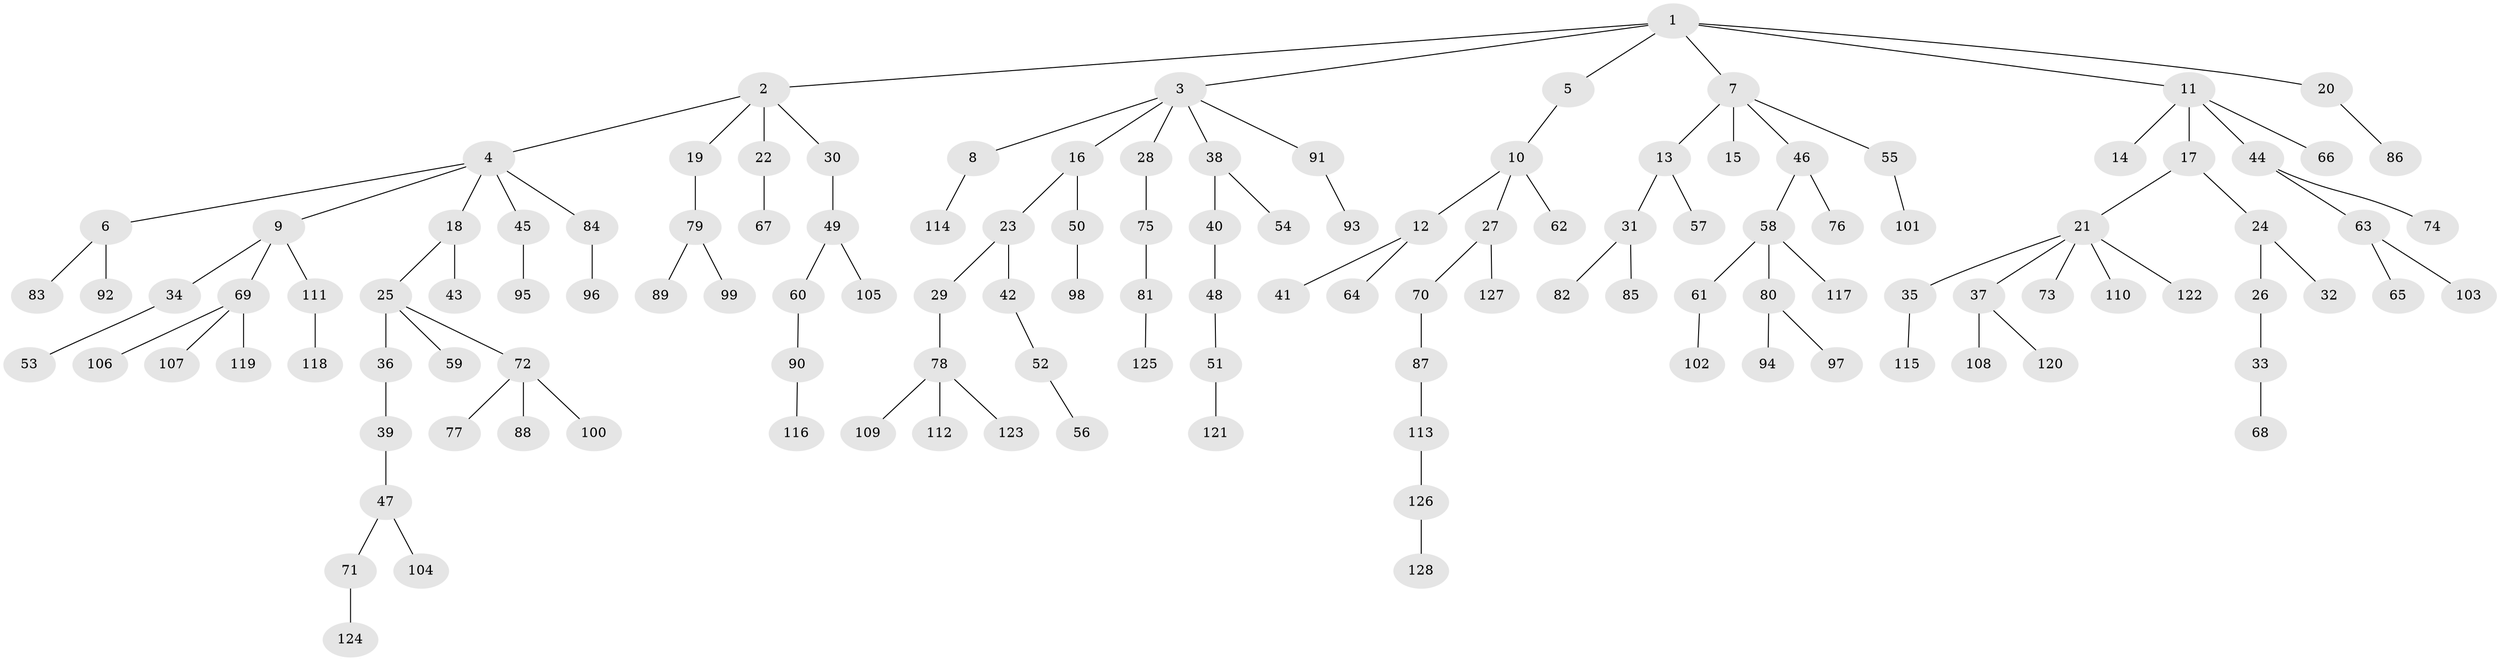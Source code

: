 // coarse degree distribution, {9: 0.011627906976744186, 7: 0.03488372093023256, 2: 0.29069767441860467, 4: 0.05813953488372093, 5: 0.023255813953488372, 1: 0.5232558139534884, 3: 0.05813953488372093}
// Generated by graph-tools (version 1.1) at 2025/42/03/06/25 10:42:03]
// undirected, 128 vertices, 127 edges
graph export_dot {
graph [start="1"]
  node [color=gray90,style=filled];
  1;
  2;
  3;
  4;
  5;
  6;
  7;
  8;
  9;
  10;
  11;
  12;
  13;
  14;
  15;
  16;
  17;
  18;
  19;
  20;
  21;
  22;
  23;
  24;
  25;
  26;
  27;
  28;
  29;
  30;
  31;
  32;
  33;
  34;
  35;
  36;
  37;
  38;
  39;
  40;
  41;
  42;
  43;
  44;
  45;
  46;
  47;
  48;
  49;
  50;
  51;
  52;
  53;
  54;
  55;
  56;
  57;
  58;
  59;
  60;
  61;
  62;
  63;
  64;
  65;
  66;
  67;
  68;
  69;
  70;
  71;
  72;
  73;
  74;
  75;
  76;
  77;
  78;
  79;
  80;
  81;
  82;
  83;
  84;
  85;
  86;
  87;
  88;
  89;
  90;
  91;
  92;
  93;
  94;
  95;
  96;
  97;
  98;
  99;
  100;
  101;
  102;
  103;
  104;
  105;
  106;
  107;
  108;
  109;
  110;
  111;
  112;
  113;
  114;
  115;
  116;
  117;
  118;
  119;
  120;
  121;
  122;
  123;
  124;
  125;
  126;
  127;
  128;
  1 -- 2;
  1 -- 3;
  1 -- 5;
  1 -- 7;
  1 -- 11;
  1 -- 20;
  2 -- 4;
  2 -- 19;
  2 -- 22;
  2 -- 30;
  3 -- 8;
  3 -- 16;
  3 -- 28;
  3 -- 38;
  3 -- 91;
  4 -- 6;
  4 -- 9;
  4 -- 18;
  4 -- 45;
  4 -- 84;
  5 -- 10;
  6 -- 83;
  6 -- 92;
  7 -- 13;
  7 -- 15;
  7 -- 46;
  7 -- 55;
  8 -- 114;
  9 -- 34;
  9 -- 69;
  9 -- 111;
  10 -- 12;
  10 -- 27;
  10 -- 62;
  11 -- 14;
  11 -- 17;
  11 -- 44;
  11 -- 66;
  12 -- 41;
  12 -- 64;
  13 -- 31;
  13 -- 57;
  16 -- 23;
  16 -- 50;
  17 -- 21;
  17 -- 24;
  18 -- 25;
  18 -- 43;
  19 -- 79;
  20 -- 86;
  21 -- 35;
  21 -- 37;
  21 -- 73;
  21 -- 110;
  21 -- 122;
  22 -- 67;
  23 -- 29;
  23 -- 42;
  24 -- 26;
  24 -- 32;
  25 -- 36;
  25 -- 59;
  25 -- 72;
  26 -- 33;
  27 -- 70;
  27 -- 127;
  28 -- 75;
  29 -- 78;
  30 -- 49;
  31 -- 82;
  31 -- 85;
  33 -- 68;
  34 -- 53;
  35 -- 115;
  36 -- 39;
  37 -- 108;
  37 -- 120;
  38 -- 40;
  38 -- 54;
  39 -- 47;
  40 -- 48;
  42 -- 52;
  44 -- 63;
  44 -- 74;
  45 -- 95;
  46 -- 58;
  46 -- 76;
  47 -- 71;
  47 -- 104;
  48 -- 51;
  49 -- 60;
  49 -- 105;
  50 -- 98;
  51 -- 121;
  52 -- 56;
  55 -- 101;
  58 -- 61;
  58 -- 80;
  58 -- 117;
  60 -- 90;
  61 -- 102;
  63 -- 65;
  63 -- 103;
  69 -- 106;
  69 -- 107;
  69 -- 119;
  70 -- 87;
  71 -- 124;
  72 -- 77;
  72 -- 88;
  72 -- 100;
  75 -- 81;
  78 -- 109;
  78 -- 112;
  78 -- 123;
  79 -- 89;
  79 -- 99;
  80 -- 94;
  80 -- 97;
  81 -- 125;
  84 -- 96;
  87 -- 113;
  90 -- 116;
  91 -- 93;
  111 -- 118;
  113 -- 126;
  126 -- 128;
}
